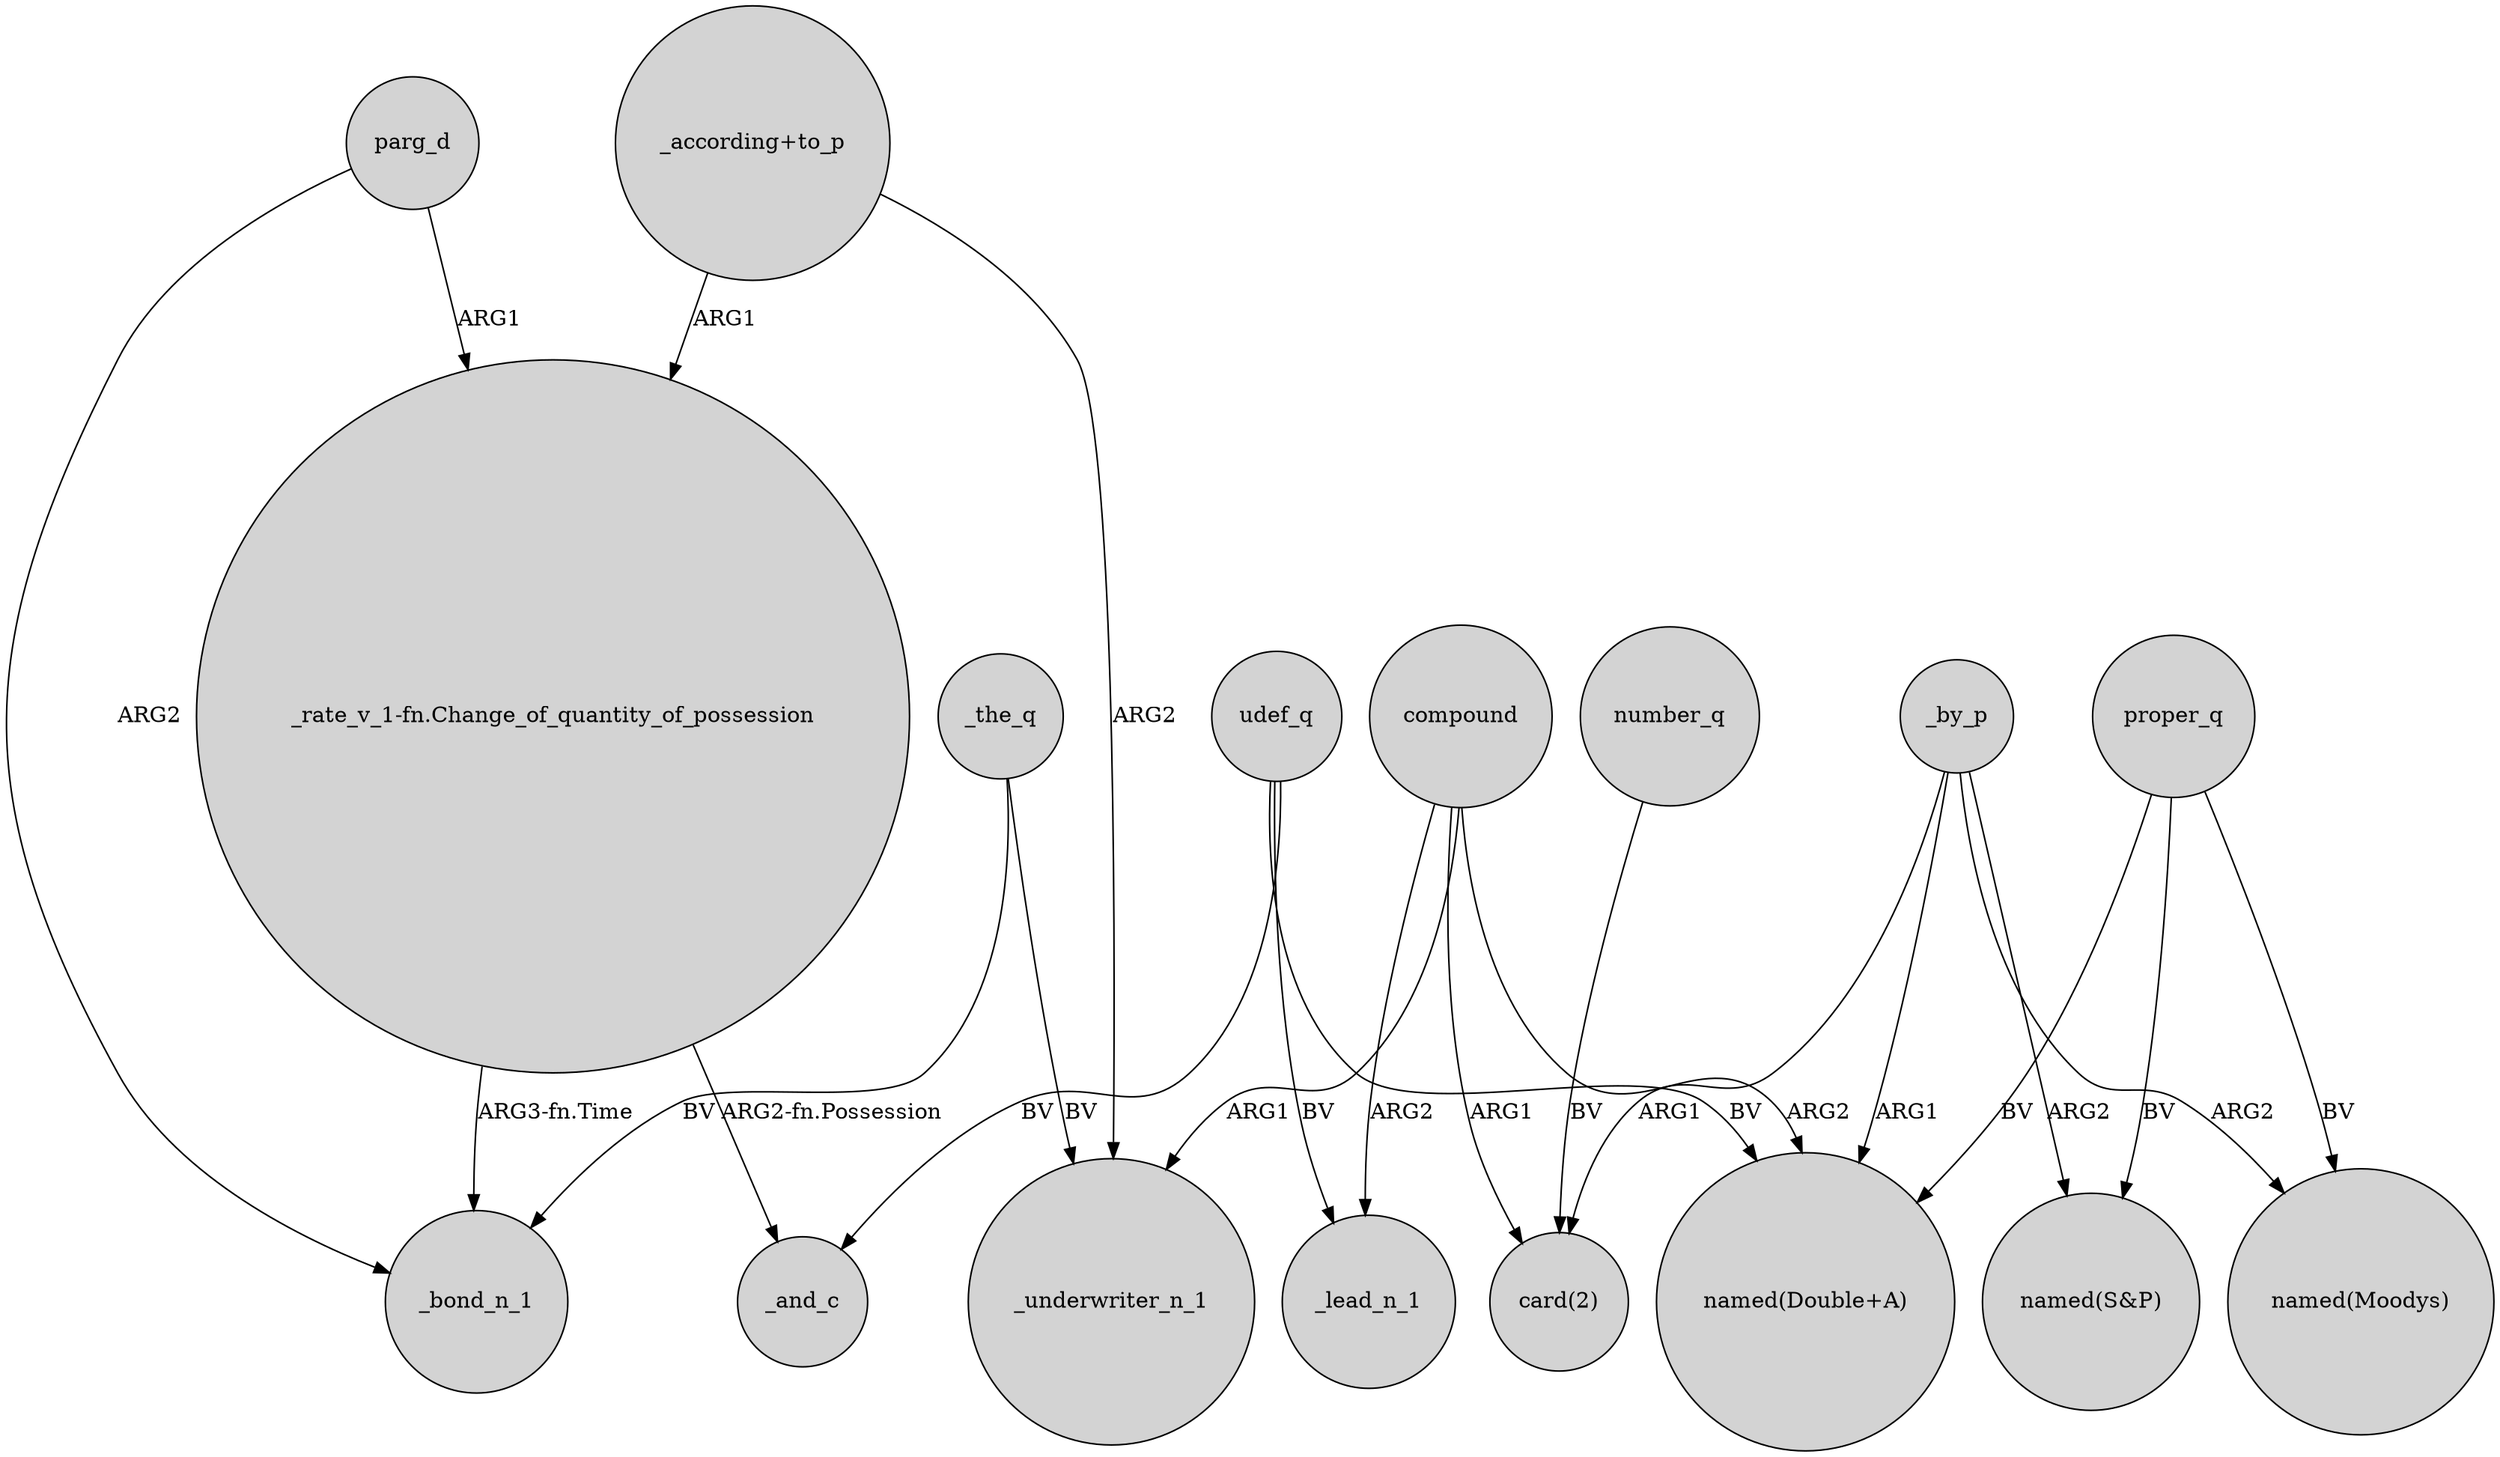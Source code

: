 digraph {
	node [shape=circle style=filled]
	parg_d -> _bond_n_1 [label=ARG2]
	number_q -> "card(2)" [label=BV]
	udef_q -> _lead_n_1 [label=BV]
	_by_p -> "named(Moodys)" [label=ARG2]
	"_according+to_p" -> _underwriter_n_1 [label=ARG2]
	proper_q -> "named(Moodys)" [label=BV]
	udef_q -> "named(Double+A)" [label=BV]
	proper_q -> "named(S&P)" [label=BV]
	_by_p -> "named(S&P)" [label=ARG2]
	udef_q -> _and_c [label=BV]
	_by_p -> "card(2)" [label=ARG1]
	proper_q -> "named(Double+A)" [label=BV]
	compound -> _underwriter_n_1 [label=ARG1]
	"_rate_v_1-fn.Change_of_quantity_of_possession" -> _and_c [label="ARG2-fn.Possession"]
	compound -> "named(Double+A)" [label=ARG2]
	compound -> "card(2)" [label=ARG1]
	compound -> _lead_n_1 [label=ARG2]
	_by_p -> "named(Double+A)" [label=ARG1]
	"_rate_v_1-fn.Change_of_quantity_of_possession" -> _bond_n_1 [label="ARG3-fn.Time"]
	parg_d -> "_rate_v_1-fn.Change_of_quantity_of_possession" [label=ARG1]
	_the_q -> _underwriter_n_1 [label=BV]
	_the_q -> _bond_n_1 [label=BV]
	"_according+to_p" -> "_rate_v_1-fn.Change_of_quantity_of_possession" [label=ARG1]
}
